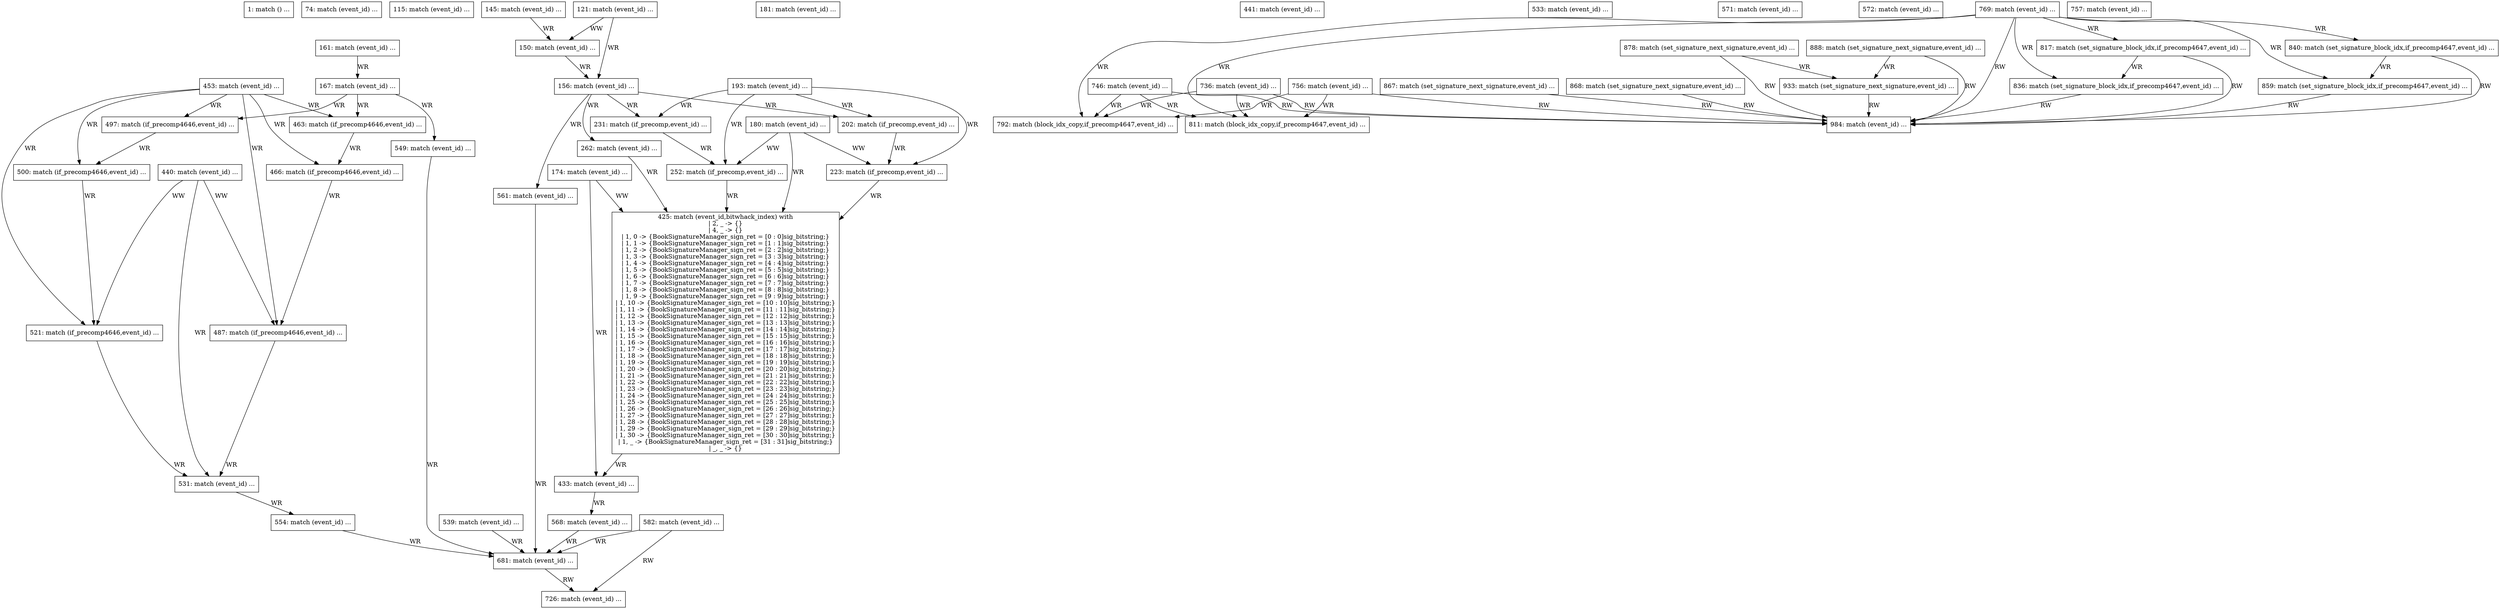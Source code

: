digraph G {
  "1: match () ...
" [shape=box, ];
  "74: match (event_id) ...
" [shape=box, ];
  "115: match (event_id) ...
" [shape=box, ];
  "121: match (event_id) ...
" [shape=box, ];
  "145: match (event_id) ...
" [shape=box, ];
  "150: match (event_id) ...
" [shape=box, ];
  "156: match (event_id) ...
" [shape=box, ];
  "161: match (event_id) ...
" [shape=box, ];
  "167: match (event_id) ...
" [shape=box, ];
  "174: match (event_id) ...
" [shape=box, ];
  "180: match (event_id) ...
" [shape=box, ];
  "181: match (event_id) ...
" [shape=box, ];
  "193: match (event_id) ...
" [shape=box, ];
  "202: match (if_precomp,event_id) ...
" [shape=box, ];
  "223: match (if_precomp,event_id) ...
" [shape=box, ];
  "231: match (if_precomp,event_id) ...
" [shape=box, ];
  "252: match (if_precomp,event_id) ...
" [shape=box, ];
  "262: match (event_id) ...
" [shape=box, ];
  "425: match (event_id,bitwhack_index) with
| 2, _ -> {}
| 4, _ -> {}
| 1, 0 -> {BookSignatureManager_sign_ret = [0 : 0]sig_bitstring;}
| 1, 1 -> {BookSignatureManager_sign_ret = [1 : 1]sig_bitstring;}
| 1, 2 -> {BookSignatureManager_sign_ret = [2 : 2]sig_bitstring;}
| 1, 3 -> {BookSignatureManager_sign_ret = [3 : 3]sig_bitstring;}
| 1, 4 -> {BookSignatureManager_sign_ret = [4 : 4]sig_bitstring;}
| 1, 5 -> {BookSignatureManager_sign_ret = [5 : 5]sig_bitstring;}
| 1, 6 -> {BookSignatureManager_sign_ret = [6 : 6]sig_bitstring;}
| 1, 7 -> {BookSignatureManager_sign_ret = [7 : 7]sig_bitstring;}
| 1, 8 -> {BookSignatureManager_sign_ret = [8 : 8]sig_bitstring;}
| 1, 9 -> {BookSignatureManager_sign_ret = [9 : 9]sig_bitstring;}
| 1, 10 -> {BookSignatureManager_sign_ret = [10 : 10]sig_bitstring;}
| 1, 11 -> {BookSignatureManager_sign_ret = [11 : 11]sig_bitstring;}
| 1, 12 -> {BookSignatureManager_sign_ret = [12 : 12]sig_bitstring;}
| 1, 13 -> {BookSignatureManager_sign_ret = [13 : 13]sig_bitstring;}
| 1, 14 -> {BookSignatureManager_sign_ret = [14 : 14]sig_bitstring;}
| 1, 15 -> {BookSignatureManager_sign_ret = [15 : 15]sig_bitstring;}
| 1, 16 -> {BookSignatureManager_sign_ret = [16 : 16]sig_bitstring;}
| 1, 17 -> {BookSignatureManager_sign_ret = [17 : 17]sig_bitstring;}
| 1, 18 -> {BookSignatureManager_sign_ret = [18 : 18]sig_bitstring;}
| 1, 19 -> {BookSignatureManager_sign_ret = [19 : 19]sig_bitstring;}
| 1, 20 -> {BookSignatureManager_sign_ret = [20 : 20]sig_bitstring;}
| 1, 21 -> {BookSignatureManager_sign_ret = [21 : 21]sig_bitstring;}
| 1, 22 -> {BookSignatureManager_sign_ret = [22 : 22]sig_bitstring;}
| 1, 23 -> {BookSignatureManager_sign_ret = [23 : 23]sig_bitstring;}
| 1, 24 -> {BookSignatureManager_sign_ret = [24 : 24]sig_bitstring;}
| 1, 25 -> {BookSignatureManager_sign_ret = [25 : 25]sig_bitstring;}
| 1, 26 -> {BookSignatureManager_sign_ret = [26 : 26]sig_bitstring;}
| 1, 27 -> {BookSignatureManager_sign_ret = [27 : 27]sig_bitstring;}
| 1, 28 -> {BookSignatureManager_sign_ret = [28 : 28]sig_bitstring;}
| 1, 29 -> {BookSignatureManager_sign_ret = [29 : 29]sig_bitstring;}
| 1, 30 -> {BookSignatureManager_sign_ret = [30 : 30]sig_bitstring;}
| 1, _ -> {BookSignatureManager_sign_ret = [31 : 31]sig_bitstring;}
| _, _ -> {}" [
  shape=box, ];
  "433: match (event_id) ...
" [shape=box, ];
  "440: match (event_id) ...
" [shape=box, ];
  "441: match (event_id) ...
" [shape=box, ];
  "453: match (event_id) ...
" [shape=box, ];
  "463: match (if_precomp4646,event_id) ...
" [shape=box, ];
  "466: match (if_precomp4646,event_id) ...
" [shape=box, ];
  "487: match (if_precomp4646,event_id) ...
" [shape=box, ];
  "497: match (if_precomp4646,event_id) ...
" [shape=box, ];
  "500: match (if_precomp4646,event_id) ...
" [shape=box, ];
  "521: match (if_precomp4646,event_id) ...
" [shape=box, ];
  "531: match (event_id) ...
" [shape=box, ];
  "533: match (event_id) ...
" [shape=box, ];
  "539: match (event_id) ...
" [shape=box, ];
  "549: match (event_id) ...
" [shape=box, ];
  "554: match (event_id) ...
" [shape=box, ];
  "561: match (event_id) ...
" [shape=box, ];
  "568: match (event_id) ...
" [shape=box, ];
  "571: match (event_id) ...
" [shape=box, ];
  "572: match (event_id) ...
" [shape=box, ];
  "582: match (event_id) ...
" [shape=box, ];
  "681: match (event_id) ...
" [shape=box, ];
  "726: match (event_id) ...
" [shape=box, ];
  "736: match (event_id) ...
" [shape=box, ];
  "746: match (event_id) ...
" [shape=box, ];
  "756: match (event_id) ...
" [shape=box, ];
  "757: match (event_id) ...
" [shape=box, ];
  "769: match (event_id) ...
" [shape=box, ];
  "792: match (block_idx_copy,if_precomp4647,event_id) ...
" [shape=box, ];
  "811: match (block_idx_copy,if_precomp4647,event_id) ...
" [shape=box, ];
  "817: match (set_signature_block_idx,if_precomp4647,event_id) ...
" [
  shape=box, ];
  "836: match (set_signature_block_idx,if_precomp4647,event_id) ...
" [
  shape=box, ];
  "840: match (set_signature_block_idx,if_precomp4647,event_id) ...
" [
  shape=box, ];
  "859: match (set_signature_block_idx,if_precomp4647,event_id) ...
" [
  shape=box, ];
  "867: match (set_signature_next_signature,event_id) ...
" [shape=box, ];
  "868: match (set_signature_next_signature,event_id) ...
" [shape=box, ];
  "878: match (set_signature_next_signature,event_id) ...
" [shape=box, ];
  "888: match (set_signature_next_signature,event_id) ...
" [shape=box, ];
  "933: match (set_signature_next_signature,event_id) ...
" [shape=box, ];
  "984: match (event_id) ...
" [shape=box, ];
  
  
  "121: match (event_id) ...
" -> "150: match (event_id) ...
" [label="WW", ];
  "121: match (event_id) ...
" -> "156: match (event_id) ...
" [label="WR", ];
  "145: match (event_id) ...
" -> "150: match (event_id) ...
" [label="WR", ];
  "150: match (event_id) ...
" -> "156: match (event_id) ...
" [label="WR", ];
  "156: match (event_id) ...
" -> "202: match (if_precomp,event_id) ...
" [
  label="WR", ];
  "156: match (event_id) ...
" -> "231: match (if_precomp,event_id) ...
" [
  label="WR", ];
  "156: match (event_id) ...
" -> "262: match (event_id) ...
" [label="WR", ];
  "156: match (event_id) ...
" -> "561: match (event_id) ...
" [label="WR", ];
  "161: match (event_id) ...
" -> "167: match (event_id) ...
" [label="WR", ];
  "167: match (event_id) ...
" -> "463: match (if_precomp4646,event_id) ...
" [
  label="WR", ];
  "167: match (event_id) ...
" -> "497: match (if_precomp4646,event_id) ...
" [
  label="WR", ];
  "167: match (event_id) ...
" -> "549: match (event_id) ...
" [label="WR", ];
  "174: match (event_id) ...
" -> "425: match (event_id,bitwhack_index) with
| 2, _ -> {}
| 4, _ -> {}
| 1, 0 -> {BookSignatureManager_sign_ret = [0 : 0]sig_bitstring;}
| 1, 1 -> {BookSignatureManager_sign_ret = [1 : 1]sig_bitstring;}
| 1, 2 -> {BookSignatureManager_sign_ret = [2 : 2]sig_bitstring;}
| 1, 3 -> {BookSignatureManager_sign_ret = [3 : 3]sig_bitstring;}
| 1, 4 -> {BookSignatureManager_sign_ret = [4 : 4]sig_bitstring;}
| 1, 5 -> {BookSignatureManager_sign_ret = [5 : 5]sig_bitstring;}
| 1, 6 -> {BookSignatureManager_sign_ret = [6 : 6]sig_bitstring;}
| 1, 7 -> {BookSignatureManager_sign_ret = [7 : 7]sig_bitstring;}
| 1, 8 -> {BookSignatureManager_sign_ret = [8 : 8]sig_bitstring;}
| 1, 9 -> {BookSignatureManager_sign_ret = [9 : 9]sig_bitstring;}
| 1, 10 -> {BookSignatureManager_sign_ret = [10 : 10]sig_bitstring;}
| 1, 11 -> {BookSignatureManager_sign_ret = [11 : 11]sig_bitstring;}
| 1, 12 -> {BookSignatureManager_sign_ret = [12 : 12]sig_bitstring;}
| 1, 13 -> {BookSignatureManager_sign_ret = [13 : 13]sig_bitstring;}
| 1, 14 -> {BookSignatureManager_sign_ret = [14 : 14]sig_bitstring;}
| 1, 15 -> {BookSignatureManager_sign_ret = [15 : 15]sig_bitstring;}
| 1, 16 -> {BookSignatureManager_sign_ret = [16 : 16]sig_bitstring;}
| 1, 17 -> {BookSignatureManager_sign_ret = [17 : 17]sig_bitstring;}
| 1, 18 -> {BookSignatureManager_sign_ret = [18 : 18]sig_bitstring;}
| 1, 19 -> {BookSignatureManager_sign_ret = [19 : 19]sig_bitstring;}
| 1, 20 -> {BookSignatureManager_sign_ret = [20 : 20]sig_bitstring;}
| 1, 21 -> {BookSignatureManager_sign_ret = [21 : 21]sig_bitstring;}
| 1, 22 -> {BookSignatureManager_sign_ret = [22 : 22]sig_bitstring;}
| 1, 23 -> {BookSignatureManager_sign_ret = [23 : 23]sig_bitstring;}
| 1, 24 -> {BookSignatureManager_sign_ret = [24 : 24]sig_bitstring;}
| 1, 25 -> {BookSignatureManager_sign_ret = [25 : 25]sig_bitstring;}
| 1, 26 -> {BookSignatureManager_sign_ret = [26 : 26]sig_bitstring;}
| 1, 27 -> {BookSignatureManager_sign_ret = [27 : 27]sig_bitstring;}
| 1, 28 -> {BookSignatureManager_sign_ret = [28 : 28]sig_bitstring;}
| 1, 29 -> {BookSignatureManager_sign_ret = [29 : 29]sig_bitstring;}
| 1, 30 -> {BookSignatureManager_sign_ret = [30 : 30]sig_bitstring;}
| 1, _ -> {BookSignatureManager_sign_ret = [31 : 31]sig_bitstring;}
| _, _ -> {}" [
  label="WW", ];
  "174: match (event_id) ...
" -> "433: match (event_id) ...
" [label="WR", ];
  "180: match (event_id) ...
" -> "223: match (if_precomp,event_id) ...
" [
  label="WW", ];
  "180: match (event_id) ...
" -> "252: match (if_precomp,event_id) ...
" [
  label="WW", ];
  "180: match (event_id) ...
" -> "425: match (event_id,bitwhack_index) with
| 2, _ -> {}
| 4, _ -> {}
| 1, 0 -> {BookSignatureManager_sign_ret = [0 : 0]sig_bitstring;}
| 1, 1 -> {BookSignatureManager_sign_ret = [1 : 1]sig_bitstring;}
| 1, 2 -> {BookSignatureManager_sign_ret = [2 : 2]sig_bitstring;}
| 1, 3 -> {BookSignatureManager_sign_ret = [3 : 3]sig_bitstring;}
| 1, 4 -> {BookSignatureManager_sign_ret = [4 : 4]sig_bitstring;}
| 1, 5 -> {BookSignatureManager_sign_ret = [5 : 5]sig_bitstring;}
| 1, 6 -> {BookSignatureManager_sign_ret = [6 : 6]sig_bitstring;}
| 1, 7 -> {BookSignatureManager_sign_ret = [7 : 7]sig_bitstring;}
| 1, 8 -> {BookSignatureManager_sign_ret = [8 : 8]sig_bitstring;}
| 1, 9 -> {BookSignatureManager_sign_ret = [9 : 9]sig_bitstring;}
| 1, 10 -> {BookSignatureManager_sign_ret = [10 : 10]sig_bitstring;}
| 1, 11 -> {BookSignatureManager_sign_ret = [11 : 11]sig_bitstring;}
| 1, 12 -> {BookSignatureManager_sign_ret = [12 : 12]sig_bitstring;}
| 1, 13 -> {BookSignatureManager_sign_ret = [13 : 13]sig_bitstring;}
| 1, 14 -> {BookSignatureManager_sign_ret = [14 : 14]sig_bitstring;}
| 1, 15 -> {BookSignatureManager_sign_ret = [15 : 15]sig_bitstring;}
| 1, 16 -> {BookSignatureManager_sign_ret = [16 : 16]sig_bitstring;}
| 1, 17 -> {BookSignatureManager_sign_ret = [17 : 17]sig_bitstring;}
| 1, 18 -> {BookSignatureManager_sign_ret = [18 : 18]sig_bitstring;}
| 1, 19 -> {BookSignatureManager_sign_ret = [19 : 19]sig_bitstring;}
| 1, 20 -> {BookSignatureManager_sign_ret = [20 : 20]sig_bitstring;}
| 1, 21 -> {BookSignatureManager_sign_ret = [21 : 21]sig_bitstring;}
| 1, 22 -> {BookSignatureManager_sign_ret = [22 : 22]sig_bitstring;}
| 1, 23 -> {BookSignatureManager_sign_ret = [23 : 23]sig_bitstring;}
| 1, 24 -> {BookSignatureManager_sign_ret = [24 : 24]sig_bitstring;}
| 1, 25 -> {BookSignatureManager_sign_ret = [25 : 25]sig_bitstring;}
| 1, 26 -> {BookSignatureManager_sign_ret = [26 : 26]sig_bitstring;}
| 1, 27 -> {BookSignatureManager_sign_ret = [27 : 27]sig_bitstring;}
| 1, 28 -> {BookSignatureManager_sign_ret = [28 : 28]sig_bitstring;}
| 1, 29 -> {BookSignatureManager_sign_ret = [29 : 29]sig_bitstring;}
| 1, 30 -> {BookSignatureManager_sign_ret = [30 : 30]sig_bitstring;}
| 1, _ -> {BookSignatureManager_sign_ret = [31 : 31]sig_bitstring;}
| _, _ -> {}" [
  label="WR", ];
  "193: match (event_id) ...
" -> "202: match (if_precomp,event_id) ...
" [
  label="WR", ];
  "193: match (event_id) ...
" -> "223: match (if_precomp,event_id) ...
" [
  label="WR", ];
  "193: match (event_id) ...
" -> "231: match (if_precomp,event_id) ...
" [
  label="WR", ];
  "193: match (event_id) ...
" -> "252: match (if_precomp,event_id) ...
" [
  label="WR", ];
  "202: match (if_precomp,event_id) ...
" -> "223: match (if_precomp,event_id) ...
" [
  label="WR", ];
  "223: match (if_precomp,event_id) ...
" -> "425: match (event_id,bitwhack_index) with
| 2, _ -> {}
| 4, _ -> {}
| 1, 0 -> {BookSignatureManager_sign_ret = [0 : 0]sig_bitstring;}
| 1, 1 -> {BookSignatureManager_sign_ret = [1 : 1]sig_bitstring;}
| 1, 2 -> {BookSignatureManager_sign_ret = [2 : 2]sig_bitstring;}
| 1, 3 -> {BookSignatureManager_sign_ret = [3 : 3]sig_bitstring;}
| 1, 4 -> {BookSignatureManager_sign_ret = [4 : 4]sig_bitstring;}
| 1, 5 -> {BookSignatureManager_sign_ret = [5 : 5]sig_bitstring;}
| 1, 6 -> {BookSignatureManager_sign_ret = [6 : 6]sig_bitstring;}
| 1, 7 -> {BookSignatureManager_sign_ret = [7 : 7]sig_bitstring;}
| 1, 8 -> {BookSignatureManager_sign_ret = [8 : 8]sig_bitstring;}
| 1, 9 -> {BookSignatureManager_sign_ret = [9 : 9]sig_bitstring;}
| 1, 10 -> {BookSignatureManager_sign_ret = [10 : 10]sig_bitstring;}
| 1, 11 -> {BookSignatureManager_sign_ret = [11 : 11]sig_bitstring;}
| 1, 12 -> {BookSignatureManager_sign_ret = [12 : 12]sig_bitstring;}
| 1, 13 -> {BookSignatureManager_sign_ret = [13 : 13]sig_bitstring;}
| 1, 14 -> {BookSignatureManager_sign_ret = [14 : 14]sig_bitstring;}
| 1, 15 -> {BookSignatureManager_sign_ret = [15 : 15]sig_bitstring;}
| 1, 16 -> {BookSignatureManager_sign_ret = [16 : 16]sig_bitstring;}
| 1, 17 -> {BookSignatureManager_sign_ret = [17 : 17]sig_bitstring;}
| 1, 18 -> {BookSignatureManager_sign_ret = [18 : 18]sig_bitstring;}
| 1, 19 -> {BookSignatureManager_sign_ret = [19 : 19]sig_bitstring;}
| 1, 20 -> {BookSignatureManager_sign_ret = [20 : 20]sig_bitstring;}
| 1, 21 -> {BookSignatureManager_sign_ret = [21 : 21]sig_bitstring;}
| 1, 22 -> {BookSignatureManager_sign_ret = [22 : 22]sig_bitstring;}
| 1, 23 -> {BookSignatureManager_sign_ret = [23 : 23]sig_bitstring;}
| 1, 24 -> {BookSignatureManager_sign_ret = [24 : 24]sig_bitstring;}
| 1, 25 -> {BookSignatureManager_sign_ret = [25 : 25]sig_bitstring;}
| 1, 26 -> {BookSignatureManager_sign_ret = [26 : 26]sig_bitstring;}
| 1, 27 -> {BookSignatureManager_sign_ret = [27 : 27]sig_bitstring;}
| 1, 28 -> {BookSignatureManager_sign_ret = [28 : 28]sig_bitstring;}
| 1, 29 -> {BookSignatureManager_sign_ret = [29 : 29]sig_bitstring;}
| 1, 30 -> {BookSignatureManager_sign_ret = [30 : 30]sig_bitstring;}
| 1, _ -> {BookSignatureManager_sign_ret = [31 : 31]sig_bitstring;}
| _, _ -> {}" [
  label="WR", ];
  "231: match (if_precomp,event_id) ...
" -> "252: match (if_precomp,event_id) ...
" [
  label="WR", ];
  "252: match (if_precomp,event_id) ...
" -> "425: match (event_id,bitwhack_index) with
| 2, _ -> {}
| 4, _ -> {}
| 1, 0 -> {BookSignatureManager_sign_ret = [0 : 0]sig_bitstring;}
| 1, 1 -> {BookSignatureManager_sign_ret = [1 : 1]sig_bitstring;}
| 1, 2 -> {BookSignatureManager_sign_ret = [2 : 2]sig_bitstring;}
| 1, 3 -> {BookSignatureManager_sign_ret = [3 : 3]sig_bitstring;}
| 1, 4 -> {BookSignatureManager_sign_ret = [4 : 4]sig_bitstring;}
| 1, 5 -> {BookSignatureManager_sign_ret = [5 : 5]sig_bitstring;}
| 1, 6 -> {BookSignatureManager_sign_ret = [6 : 6]sig_bitstring;}
| 1, 7 -> {BookSignatureManager_sign_ret = [7 : 7]sig_bitstring;}
| 1, 8 -> {BookSignatureManager_sign_ret = [8 : 8]sig_bitstring;}
| 1, 9 -> {BookSignatureManager_sign_ret = [9 : 9]sig_bitstring;}
| 1, 10 -> {BookSignatureManager_sign_ret = [10 : 10]sig_bitstring;}
| 1, 11 -> {BookSignatureManager_sign_ret = [11 : 11]sig_bitstring;}
| 1, 12 -> {BookSignatureManager_sign_ret = [12 : 12]sig_bitstring;}
| 1, 13 -> {BookSignatureManager_sign_ret = [13 : 13]sig_bitstring;}
| 1, 14 -> {BookSignatureManager_sign_ret = [14 : 14]sig_bitstring;}
| 1, 15 -> {BookSignatureManager_sign_ret = [15 : 15]sig_bitstring;}
| 1, 16 -> {BookSignatureManager_sign_ret = [16 : 16]sig_bitstring;}
| 1, 17 -> {BookSignatureManager_sign_ret = [17 : 17]sig_bitstring;}
| 1, 18 -> {BookSignatureManager_sign_ret = [18 : 18]sig_bitstring;}
| 1, 19 -> {BookSignatureManager_sign_ret = [19 : 19]sig_bitstring;}
| 1, 20 -> {BookSignatureManager_sign_ret = [20 : 20]sig_bitstring;}
| 1, 21 -> {BookSignatureManager_sign_ret = [21 : 21]sig_bitstring;}
| 1, 22 -> {BookSignatureManager_sign_ret = [22 : 22]sig_bitstring;}
| 1, 23 -> {BookSignatureManager_sign_ret = [23 : 23]sig_bitstring;}
| 1, 24 -> {BookSignatureManager_sign_ret = [24 : 24]sig_bitstring;}
| 1, 25 -> {BookSignatureManager_sign_ret = [25 : 25]sig_bitstring;}
| 1, 26 -> {BookSignatureManager_sign_ret = [26 : 26]sig_bitstring;}
| 1, 27 -> {BookSignatureManager_sign_ret = [27 : 27]sig_bitstring;}
| 1, 28 -> {BookSignatureManager_sign_ret = [28 : 28]sig_bitstring;}
| 1, 29 -> {BookSignatureManager_sign_ret = [29 : 29]sig_bitstring;}
| 1, 30 -> {BookSignatureManager_sign_ret = [30 : 30]sig_bitstring;}
| 1, _ -> {BookSignatureManager_sign_ret = [31 : 31]sig_bitstring;}
| _, _ -> {}" [
  label="WR", ];
  "262: match (event_id) ...
" -> "425: match (event_id,bitwhack_index) with
| 2, _ -> {}
| 4, _ -> {}
| 1, 0 -> {BookSignatureManager_sign_ret = [0 : 0]sig_bitstring;}
| 1, 1 -> {BookSignatureManager_sign_ret = [1 : 1]sig_bitstring;}
| 1, 2 -> {BookSignatureManager_sign_ret = [2 : 2]sig_bitstring;}
| 1, 3 -> {BookSignatureManager_sign_ret = [3 : 3]sig_bitstring;}
| 1, 4 -> {BookSignatureManager_sign_ret = [4 : 4]sig_bitstring;}
| 1, 5 -> {BookSignatureManager_sign_ret = [5 : 5]sig_bitstring;}
| 1, 6 -> {BookSignatureManager_sign_ret = [6 : 6]sig_bitstring;}
| 1, 7 -> {BookSignatureManager_sign_ret = [7 : 7]sig_bitstring;}
| 1, 8 -> {BookSignatureManager_sign_ret = [8 : 8]sig_bitstring;}
| 1, 9 -> {BookSignatureManager_sign_ret = [9 : 9]sig_bitstring;}
| 1, 10 -> {BookSignatureManager_sign_ret = [10 : 10]sig_bitstring;}
| 1, 11 -> {BookSignatureManager_sign_ret = [11 : 11]sig_bitstring;}
| 1, 12 -> {BookSignatureManager_sign_ret = [12 : 12]sig_bitstring;}
| 1, 13 -> {BookSignatureManager_sign_ret = [13 : 13]sig_bitstring;}
| 1, 14 -> {BookSignatureManager_sign_ret = [14 : 14]sig_bitstring;}
| 1, 15 -> {BookSignatureManager_sign_ret = [15 : 15]sig_bitstring;}
| 1, 16 -> {BookSignatureManager_sign_ret = [16 : 16]sig_bitstring;}
| 1, 17 -> {BookSignatureManager_sign_ret = [17 : 17]sig_bitstring;}
| 1, 18 -> {BookSignatureManager_sign_ret = [18 : 18]sig_bitstring;}
| 1, 19 -> {BookSignatureManager_sign_ret = [19 : 19]sig_bitstring;}
| 1, 20 -> {BookSignatureManager_sign_ret = [20 : 20]sig_bitstring;}
| 1, 21 -> {BookSignatureManager_sign_ret = [21 : 21]sig_bitstring;}
| 1, 22 -> {BookSignatureManager_sign_ret = [22 : 22]sig_bitstring;}
| 1, 23 -> {BookSignatureManager_sign_ret = [23 : 23]sig_bitstring;}
| 1, 24 -> {BookSignatureManager_sign_ret = [24 : 24]sig_bitstring;}
| 1, 25 -> {BookSignatureManager_sign_ret = [25 : 25]sig_bitstring;}
| 1, 26 -> {BookSignatureManager_sign_ret = [26 : 26]sig_bitstring;}
| 1, 27 -> {BookSignatureManager_sign_ret = [27 : 27]sig_bitstring;}
| 1, 28 -> {BookSignatureManager_sign_ret = [28 : 28]sig_bitstring;}
| 1, 29 -> {BookSignatureManager_sign_ret = [29 : 29]sig_bitstring;}
| 1, 30 -> {BookSignatureManager_sign_ret = [30 : 30]sig_bitstring;}
| 1, _ -> {BookSignatureManager_sign_ret = [31 : 31]sig_bitstring;}
| _, _ -> {}" [
  label="WR", ];
  "425: match (event_id,bitwhack_index) with
| 2, _ -> {}
| 4, _ -> {}
| 1, 0 -> {BookSignatureManager_sign_ret = [0 : 0]sig_bitstring;}
| 1, 1 -> {BookSignatureManager_sign_ret = [1 : 1]sig_bitstring;}
| 1, 2 -> {BookSignatureManager_sign_ret = [2 : 2]sig_bitstring;}
| 1, 3 -> {BookSignatureManager_sign_ret = [3 : 3]sig_bitstring;}
| 1, 4 -> {BookSignatureManager_sign_ret = [4 : 4]sig_bitstring;}
| 1, 5 -> {BookSignatureManager_sign_ret = [5 : 5]sig_bitstring;}
| 1, 6 -> {BookSignatureManager_sign_ret = [6 : 6]sig_bitstring;}
| 1, 7 -> {BookSignatureManager_sign_ret = [7 : 7]sig_bitstring;}
| 1, 8 -> {BookSignatureManager_sign_ret = [8 : 8]sig_bitstring;}
| 1, 9 -> {BookSignatureManager_sign_ret = [9 : 9]sig_bitstring;}
| 1, 10 -> {BookSignatureManager_sign_ret = [10 : 10]sig_bitstring;}
| 1, 11 -> {BookSignatureManager_sign_ret = [11 : 11]sig_bitstring;}
| 1, 12 -> {BookSignatureManager_sign_ret = [12 : 12]sig_bitstring;}
| 1, 13 -> {BookSignatureManager_sign_ret = [13 : 13]sig_bitstring;}
| 1, 14 -> {BookSignatureManager_sign_ret = [14 : 14]sig_bitstring;}
| 1, 15 -> {BookSignatureManager_sign_ret = [15 : 15]sig_bitstring;}
| 1, 16 -> {BookSignatureManager_sign_ret = [16 : 16]sig_bitstring;}
| 1, 17 -> {BookSignatureManager_sign_ret = [17 : 17]sig_bitstring;}
| 1, 18 -> {BookSignatureManager_sign_ret = [18 : 18]sig_bitstring;}
| 1, 19 -> {BookSignatureManager_sign_ret = [19 : 19]sig_bitstring;}
| 1, 20 -> {BookSignatureManager_sign_ret = [20 : 20]sig_bitstring;}
| 1, 21 -> {BookSignatureManager_sign_ret = [21 : 21]sig_bitstring;}
| 1, 22 -> {BookSignatureManager_sign_ret = [22 : 22]sig_bitstring;}
| 1, 23 -> {BookSignatureManager_sign_ret = [23 : 23]sig_bitstring;}
| 1, 24 -> {BookSignatureManager_sign_ret = [24 : 24]sig_bitstring;}
| 1, 25 -> {BookSignatureManager_sign_ret = [25 : 25]sig_bitstring;}
| 1, 26 -> {BookSignatureManager_sign_ret = [26 : 26]sig_bitstring;}
| 1, 27 -> {BookSignatureManager_sign_ret = [27 : 27]sig_bitstring;}
| 1, 28 -> {BookSignatureManager_sign_ret = [28 : 28]sig_bitstring;}
| 1, 29 -> {BookSignatureManager_sign_ret = [29 : 29]sig_bitstring;}
| 1, 30 -> {BookSignatureManager_sign_ret = [30 : 30]sig_bitstring;}
| 1, _ -> {BookSignatureManager_sign_ret = [31 : 31]sig_bitstring;}
| _, _ -> {}" -> "433: match (event_id) ...
" [
  label="WR", ];
  "433: match (event_id) ...
" -> "568: match (event_id) ...
" [label="WR", ];
  "440: match (event_id) ...
" -> "487: match (if_precomp4646,event_id) ...
" [
  label="WW", ];
  "440: match (event_id) ...
" -> "521: match (if_precomp4646,event_id) ...
" [
  label="WW", ];
  "440: match (event_id) ...
" -> "531: match (event_id) ...
" [label="WR", ];
  "453: match (event_id) ...
" -> "463: match (if_precomp4646,event_id) ...
" [
  label="WR", ];
  "453: match (event_id) ...
" -> "466: match (if_precomp4646,event_id) ...
" [
  label="WR", ];
  "453: match (event_id) ...
" -> "487: match (if_precomp4646,event_id) ...
" [
  label="WR", ];
  "453: match (event_id) ...
" -> "497: match (if_precomp4646,event_id) ...
" [
  label="WR", ];
  "453: match (event_id) ...
" -> "500: match (if_precomp4646,event_id) ...
" [
  label="WR", ];
  "453: match (event_id) ...
" -> "521: match (if_precomp4646,event_id) ...
" [
  label="WR", ];
  "463: match (if_precomp4646,event_id) ...
" -> "466: match (if_precomp4646,event_id) ...
" [
  label="WR", ];
  "466: match (if_precomp4646,event_id) ...
" -> "487: match (if_precomp4646,event_id) ...
" [
  label="WR", ];
  "487: match (if_precomp4646,event_id) ...
" -> "531: match (event_id) ...
" [
  label="WR", ];
  "497: match (if_precomp4646,event_id) ...
" -> "500: match (if_precomp4646,event_id) ...
" [
  label="WR", ];
  "500: match (if_precomp4646,event_id) ...
" -> "521: match (if_precomp4646,event_id) ...
" [
  label="WR", ];
  "521: match (if_precomp4646,event_id) ...
" -> "531: match (event_id) ...
" [
  label="WR", ];
  "531: match (event_id) ...
" -> "554: match (event_id) ...
" [label="WR", ];
  "539: match (event_id) ...
" -> "681: match (event_id) ...
" [label="WR", ];
  "549: match (event_id) ...
" -> "681: match (event_id) ...
" [label="WR", ];
  "554: match (event_id) ...
" -> "681: match (event_id) ...
" [label="WR", ];
  "561: match (event_id) ...
" -> "681: match (event_id) ...
" [label="WR", ];
  "568: match (event_id) ...
" -> "681: match (event_id) ...
" [label="WR", ];
  "582: match (event_id) ...
" -> "681: match (event_id) ...
" [label="WR", ];
  "582: match (event_id) ...
" -> "726: match (event_id) ...
" [label="RW", ];
  "681: match (event_id) ...
" -> "726: match (event_id) ...
" [label="RW", ];
  "736: match (event_id) ...
" -> "792: match (block_idx_copy,if_precomp4647,event_id) ...
" [
  label="WR", ];
  "736: match (event_id) ...
" -> "811: match (block_idx_copy,if_precomp4647,event_id) ...
" [
  label="WR", ];
  "736: match (event_id) ...
" -> "984: match (event_id) ...
" [label="RW", ];
  "746: match (event_id) ...
" -> "792: match (block_idx_copy,if_precomp4647,event_id) ...
" [
  label="WR", ];
  "746: match (event_id) ...
" -> "811: match (block_idx_copy,if_precomp4647,event_id) ...
" [
  label="WR", ];
  "746: match (event_id) ...
" -> "984: match (event_id) ...
" [label="RW", ];
  "756: match (event_id) ...
" -> "792: match (block_idx_copy,if_precomp4647,event_id) ...
" [
  label="WR", ];
  "756: match (event_id) ...
" -> "811: match (block_idx_copy,if_precomp4647,event_id) ...
" [
  label="WR", ];
  "756: match (event_id) ...
" -> "984: match (event_id) ...
" [label="RW", ];
  "769: match (event_id) ...
" -> "792: match (block_idx_copy,if_precomp4647,event_id) ...
" [
  label="WR", ];
  "769: match (event_id) ...
" -> "811: match (block_idx_copy,if_precomp4647,event_id) ...
" [
  label="WR", ];
  "769: match (event_id) ...
" -> "817: match (set_signature_block_idx,if_precomp4647,event_id) ...
" [
  label="WR", ];
  "769: match (event_id) ...
" -> "836: match (set_signature_block_idx,if_precomp4647,event_id) ...
" [
  label="WR", ];
  "769: match (event_id) ...
" -> "840: match (set_signature_block_idx,if_precomp4647,event_id) ...
" [
  label="WR", ];
  "769: match (event_id) ...
" -> "859: match (set_signature_block_idx,if_precomp4647,event_id) ...
" [
  label="WR", ];
  "769: match (event_id) ...
" -> "984: match (event_id) ...
" [label="RW", ];
  "817: match (set_signature_block_idx,if_precomp4647,event_id) ...
" -> "836: match (set_signature_block_idx,if_precomp4647,event_id) ...
" [
  label="WR", ];
  "817: match (set_signature_block_idx,if_precomp4647,event_id) ...
" -> "984: match (event_id) ...
" [
  label="RW", ];
  "836: match (set_signature_block_idx,if_precomp4647,event_id) ...
" -> "984: match (event_id) ...
" [
  label="RW", ];
  "840: match (set_signature_block_idx,if_precomp4647,event_id) ...
" -> "859: match (set_signature_block_idx,if_precomp4647,event_id) ...
" [
  label="WR", ];
  "840: match (set_signature_block_idx,if_precomp4647,event_id) ...
" -> "984: match (event_id) ...
" [
  label="RW", ];
  "859: match (set_signature_block_idx,if_precomp4647,event_id) ...
" -> "984: match (event_id) ...
" [
  label="RW", ];
  "867: match (set_signature_next_signature,event_id) ...
" -> "984: match (event_id) ...
" [
  label="RW", ];
  "868: match (set_signature_next_signature,event_id) ...
" -> "984: match (event_id) ...
" [
  label="RW", ];
  "878: match (set_signature_next_signature,event_id) ...
" -> "933: match (set_signature_next_signature,event_id) ...
" [
  label="WR", ];
  "878: match (set_signature_next_signature,event_id) ...
" -> "984: match (event_id) ...
" [
  label="RW", ];
  "888: match (set_signature_next_signature,event_id) ...
" -> "933: match (set_signature_next_signature,event_id) ...
" [
  label="WR", ];
  "888: match (set_signature_next_signature,event_id) ...
" -> "984: match (event_id) ...
" [
  label="RW", ];
  "933: match (set_signature_next_signature,event_id) ...
" -> "984: match (event_id) ...
" [
  label="RW", ];
  
  }